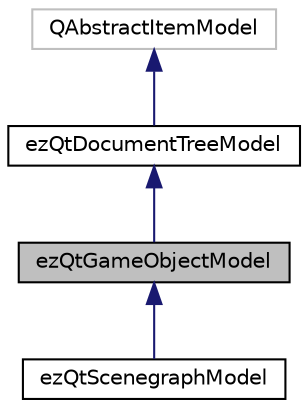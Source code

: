 digraph "ezQtGameObjectModel"
{
 // LATEX_PDF_SIZE
  edge [fontname="Helvetica",fontsize="10",labelfontname="Helvetica",labelfontsize="10"];
  node [fontname="Helvetica",fontsize="10",shape=record];
  Node1 [label="ezQtGameObjectModel",height=0.2,width=0.4,color="black", fillcolor="grey75", style="filled", fontcolor="black",tooltip=" "];
  Node2 -> Node1 [dir="back",color="midnightblue",fontsize="10",style="solid",fontname="Helvetica"];
  Node2 [label="ezQtDocumentTreeModel",height=0.2,width=0.4,color="black", fillcolor="white", style="filled",URL="$d8/dba/classez_qt_document_tree_model.htm",tooltip="Model that maps a document to a qt tree model."];
  Node3 -> Node2 [dir="back",color="midnightblue",fontsize="10",style="solid",fontname="Helvetica"];
  Node3 [label="QAbstractItemModel",height=0.2,width=0.4,color="grey75", fillcolor="white", style="filled",tooltip=" "];
  Node1 -> Node4 [dir="back",color="midnightblue",fontsize="10",style="solid",fontname="Helvetica"];
  Node4 [label="ezQtScenegraphModel",height=0.2,width=0.4,color="black", fillcolor="white", style="filled",URL="$d9/d69/classez_qt_scenegraph_model.htm",tooltip=" "];
}

